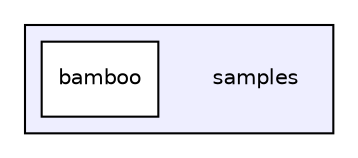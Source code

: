 digraph "samples" {
  compound=true
  node [ fontsize="10", fontname="Helvetica"];
  edge [ labelfontsize="10", labelfontname="Helvetica"];
  subgraph clusterdir_6f9635d4fbfa321d4c00f29df5cd540c {
    graph [ bgcolor="#eeeeff", pencolor="black", label="" URL="dir_6f9635d4fbfa321d4c00f29df5cd540c.html"];
    dir_6f9635d4fbfa321d4c00f29df5cd540c [shape=plaintext label="samples"];
    dir_112f3ba1b16e25834edeb1f9f1ac63ae [shape=box label="bamboo" color="black" fillcolor="white" style="filled" URL="dir_112f3ba1b16e25834edeb1f9f1ac63ae.html"];
  }
}
